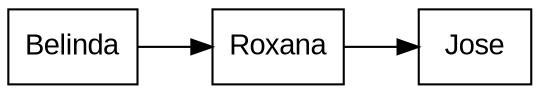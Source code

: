 digraph Tree{
	rankdir=LR
	node [shape=record, fontname=Arial];


	Belinda[label="Belinda"]
	Roxana[label="Roxana"]


	Belinda->Roxana
	Roxana->Jose


}